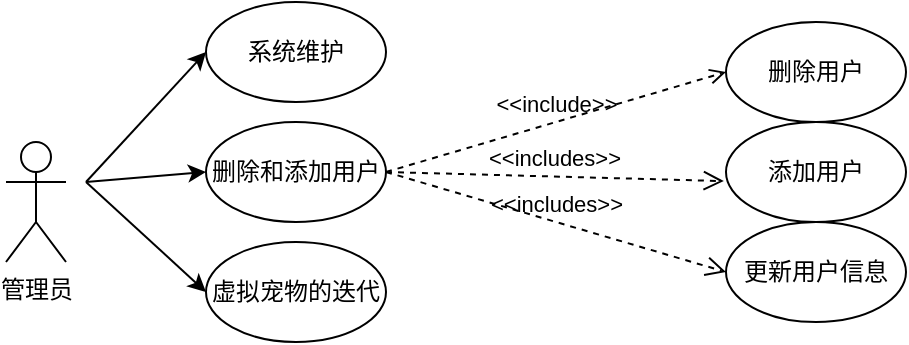 <mxfile version="21.0.6" type="device"><diagram name="第 1 页" id="t42dHae4X55fUHY0DfC9"><mxGraphModel dx="683" dy="379" grid="1" gridSize="10" guides="1" tooltips="1" connect="1" arrows="1" fold="1" page="1" pageScale="1" pageWidth="827" pageHeight="1169" math="0" shadow="0"><root><mxCell id="0"/><mxCell id="1" parent="0"/><mxCell id="pdCx9libBUVrXp5R5yju-1" value="管理员" style="shape=umlActor;verticalLabelPosition=bottom;verticalAlign=top;html=1;outlineConnect=0;rounded=0;" vertex="1" parent="1"><mxGeometry x="170" y="310" width="30" height="60" as="geometry"/></mxCell><mxCell id="pdCx9libBUVrXp5R5yju-2" value="系统维护" style="ellipse;whiteSpace=wrap;html=1;rounded=0;" vertex="1" parent="1"><mxGeometry x="270" y="240" width="90" height="50" as="geometry"/></mxCell><mxCell id="pdCx9libBUVrXp5R5yju-3" value="虚拟宠物的迭代" style="ellipse;whiteSpace=wrap;html=1;rounded=0;" vertex="1" parent="1"><mxGeometry x="270" y="360" width="90" height="50" as="geometry"/></mxCell><mxCell id="pdCx9libBUVrXp5R5yju-4" value="删除和添加用户" style="ellipse;whiteSpace=wrap;html=1;rounded=0;" vertex="1" parent="1"><mxGeometry x="270" y="300" width="90" height="50" as="geometry"/></mxCell><mxCell id="pdCx9libBUVrXp5R5yju-5" value="" style="endArrow=classic;html=1;rounded=0;entryX=0;entryY=0.5;entryDx=0;entryDy=0;" edge="1" parent="1" target="pdCx9libBUVrXp5R5yju-4"><mxGeometry width="50" height="50" relative="1" as="geometry"><mxPoint x="210" y="330" as="sourcePoint"/><mxPoint x="260" y="280" as="targetPoint"/></mxGeometry></mxCell><mxCell id="pdCx9libBUVrXp5R5yju-6" value="" style="endArrow=classic;html=1;rounded=0;entryX=0;entryY=0.5;entryDx=0;entryDy=0;" edge="1" parent="1" target="pdCx9libBUVrXp5R5yju-3"><mxGeometry width="50" height="50" relative="1" as="geometry"><mxPoint x="210" y="330" as="sourcePoint"/><mxPoint x="260" y="280" as="targetPoint"/></mxGeometry></mxCell><mxCell id="pdCx9libBUVrXp5R5yju-7" value="删除用户" style="ellipse;whiteSpace=wrap;html=1;rounded=0;" vertex="1" parent="1"><mxGeometry x="530" y="250" width="90" height="50" as="geometry"/></mxCell><mxCell id="pdCx9libBUVrXp5R5yju-8" value="添加用户" style="ellipse;whiteSpace=wrap;html=1;rounded=0;" vertex="1" parent="1"><mxGeometry x="530" y="300" width="90" height="50" as="geometry"/></mxCell><mxCell id="pdCx9libBUVrXp5R5yju-9" value="更新用户信息" style="ellipse;whiteSpace=wrap;html=1;rounded=0;" vertex="1" parent="1"><mxGeometry x="530" y="350" width="90" height="50" as="geometry"/></mxCell><mxCell id="pdCx9libBUVrXp5R5yju-10" value="" style="endArrow=classic;html=1;rounded=0;entryX=0;entryY=0.5;entryDx=0;entryDy=0;" edge="1" parent="1" target="pdCx9libBUVrXp5R5yju-2"><mxGeometry width="50" height="50" relative="1" as="geometry"><mxPoint x="210" y="330" as="sourcePoint"/><mxPoint x="270" y="260" as="targetPoint"/></mxGeometry></mxCell><mxCell id="pdCx9libBUVrXp5R5yju-11" value="&amp;lt;&amp;lt;include&amp;gt;&amp;gt;" style="html=1;verticalAlign=bottom;labelBackgroundColor=none;endArrow=open;endFill=0;dashed=1;rounded=0;entryX=0;entryY=0.5;entryDx=0;entryDy=0;exitX=1;exitY=0.5;exitDx=0;exitDy=0;" edge="1" parent="1" source="pdCx9libBUVrXp5R5yju-4" target="pdCx9libBUVrXp5R5yju-7"><mxGeometry width="160" relative="1" as="geometry"><mxPoint x="390" y="440" as="sourcePoint"/><mxPoint x="550" y="440" as="targetPoint"/></mxGeometry></mxCell><mxCell id="pdCx9libBUVrXp5R5yju-12" value="&amp;lt;&amp;lt;includes&amp;gt;&amp;gt;" style="endArrow=open;startArrow=none;endFill=0;startFill=0;endSize=8;html=1;verticalAlign=bottom;dashed=1;labelBackgroundColor=none;rounded=0;entryX=-0.012;entryY=0.591;entryDx=0;entryDy=0;exitX=1;exitY=0.5;exitDx=0;exitDy=0;entryPerimeter=0;" edge="1" parent="1" source="pdCx9libBUVrXp5R5yju-4" target="pdCx9libBUVrXp5R5yju-8"><mxGeometry width="160" relative="1" as="geometry"><mxPoint x="410" y="375" as="sourcePoint"/><mxPoint x="580" y="425" as="targetPoint"/></mxGeometry></mxCell><mxCell id="pdCx9libBUVrXp5R5yju-13" value="&amp;lt;&amp;lt;includes&amp;gt;&amp;gt;" style="endArrow=open;startArrow=none;endFill=0;startFill=0;endSize=8;html=1;verticalAlign=bottom;dashed=1;labelBackgroundColor=none;rounded=0;entryX=0;entryY=0.5;entryDx=0;entryDy=0;exitX=1;exitY=0.5;exitDx=0;exitDy=0;" edge="1" parent="1" source="pdCx9libBUVrXp5R5yju-4" target="pdCx9libBUVrXp5R5yju-9"><mxGeometry width="160" relative="1" as="geometry"><mxPoint x="420" y="385" as="sourcePoint"/><mxPoint x="590" y="435" as="targetPoint"/></mxGeometry></mxCell></root></mxGraphModel></diagram></mxfile>